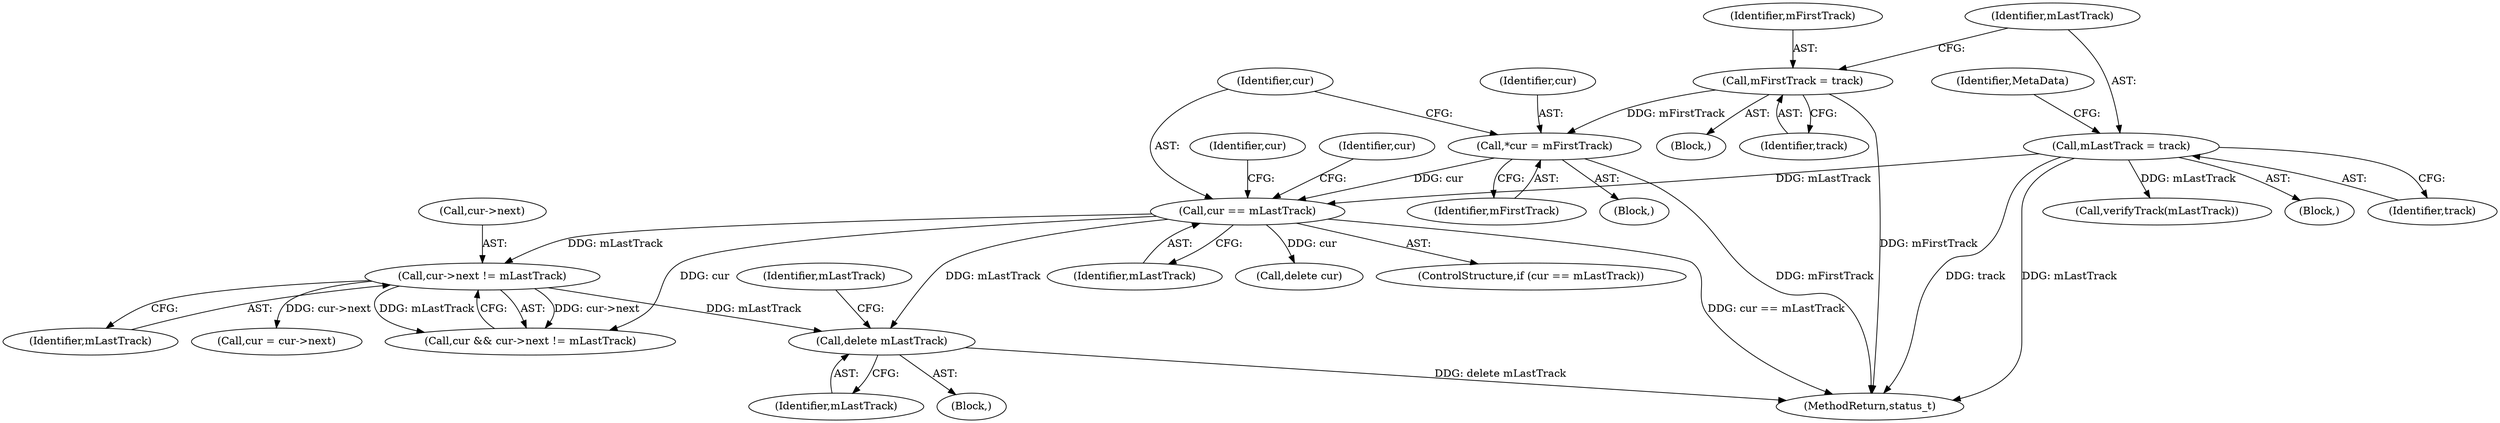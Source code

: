 digraph "0_Android_2674a7218eaa3c87f2ee26d26da5b9170e10f859@API" {
"1000552" [label="(Call,delete mLastTrack)"];
"1000536" [label="(Call,cur->next != mLastTrack)"];
"1000520" [label="(Call,cur == mLastTrack)"];
"1000516" [label="(Call,*cur = mFirstTrack)"];
"1000442" [label="(Call,mFirstTrack = track)"];
"1000445" [label="(Call,mLastTrack = track)"];
"1000444" [label="(Identifier,track)"];
"1000562" [label="(Call,verifyTrack(mLastTrack))"];
"1000445" [label="(Call,mLastTrack = track)"];
"1002927" [label="(MethodReturn,status_t)"];
"1000522" [label="(Identifier,mLastTrack)"];
"1000552" [label="(Call,delete mLastTrack)"];
"1000446" [label="(Identifier,mLastTrack)"];
"1000540" [label="(Identifier,mLastTrack)"];
"1000422" [label="(Block,)"];
"1000517" [label="(Identifier,cur)"];
"1000448" [label="(Identifier,MetaData)"];
"1000553" [label="(Identifier,mLastTrack)"];
"1000518" [label="(Identifier,mFirstTrack)"];
"1000443" [label="(Identifier,mFirstTrack)"];
"1000520" [label="(Call,cur == mLastTrack)"];
"1000535" [label="(Identifier,cur)"];
"1000536" [label="(Call,cur->next != mLastTrack)"];
"1000542" [label="(Call,cur = cur->next)"];
"1000441" [label="(Block,)"];
"1000532" [label="(Block,)"];
"1000514" [label="(Block,)"];
"1000537" [label="(Call,cur->next)"];
"1000525" [label="(Identifier,cur)"];
"1000516" [label="(Call,*cur = mFirstTrack)"];
"1000524" [label="(Call,delete cur)"];
"1000447" [label="(Identifier,track)"];
"1000442" [label="(Call,mFirstTrack = track)"];
"1000534" [label="(Call,cur && cur->next != mLastTrack)"];
"1000521" [label="(Identifier,cur)"];
"1000519" [label="(ControlStructure,if (cur == mLastTrack))"];
"1000555" [label="(Identifier,mLastTrack)"];
"1000552" -> "1000532"  [label="AST: "];
"1000552" -> "1000553"  [label="CFG: "];
"1000553" -> "1000552"  [label="AST: "];
"1000555" -> "1000552"  [label="CFG: "];
"1000552" -> "1002927"  [label="DDG: delete mLastTrack"];
"1000536" -> "1000552"  [label="DDG: mLastTrack"];
"1000520" -> "1000552"  [label="DDG: mLastTrack"];
"1000536" -> "1000534"  [label="AST: "];
"1000536" -> "1000540"  [label="CFG: "];
"1000537" -> "1000536"  [label="AST: "];
"1000540" -> "1000536"  [label="AST: "];
"1000534" -> "1000536"  [label="CFG: "];
"1000536" -> "1000534"  [label="DDG: cur->next"];
"1000536" -> "1000534"  [label="DDG: mLastTrack"];
"1000520" -> "1000536"  [label="DDG: mLastTrack"];
"1000536" -> "1000542"  [label="DDG: cur->next"];
"1000520" -> "1000519"  [label="AST: "];
"1000520" -> "1000522"  [label="CFG: "];
"1000521" -> "1000520"  [label="AST: "];
"1000522" -> "1000520"  [label="AST: "];
"1000525" -> "1000520"  [label="CFG: "];
"1000535" -> "1000520"  [label="CFG: "];
"1000520" -> "1002927"  [label="DDG: cur == mLastTrack"];
"1000516" -> "1000520"  [label="DDG: cur"];
"1000445" -> "1000520"  [label="DDG: mLastTrack"];
"1000520" -> "1000524"  [label="DDG: cur"];
"1000520" -> "1000534"  [label="DDG: cur"];
"1000516" -> "1000514"  [label="AST: "];
"1000516" -> "1000518"  [label="CFG: "];
"1000517" -> "1000516"  [label="AST: "];
"1000518" -> "1000516"  [label="AST: "];
"1000521" -> "1000516"  [label="CFG: "];
"1000516" -> "1002927"  [label="DDG: mFirstTrack"];
"1000442" -> "1000516"  [label="DDG: mFirstTrack"];
"1000442" -> "1000441"  [label="AST: "];
"1000442" -> "1000444"  [label="CFG: "];
"1000443" -> "1000442"  [label="AST: "];
"1000444" -> "1000442"  [label="AST: "];
"1000446" -> "1000442"  [label="CFG: "];
"1000442" -> "1002927"  [label="DDG: mFirstTrack"];
"1000445" -> "1000422"  [label="AST: "];
"1000445" -> "1000447"  [label="CFG: "];
"1000446" -> "1000445"  [label="AST: "];
"1000447" -> "1000445"  [label="AST: "];
"1000448" -> "1000445"  [label="CFG: "];
"1000445" -> "1002927"  [label="DDG: mLastTrack"];
"1000445" -> "1002927"  [label="DDG: track"];
"1000445" -> "1000562"  [label="DDG: mLastTrack"];
}
